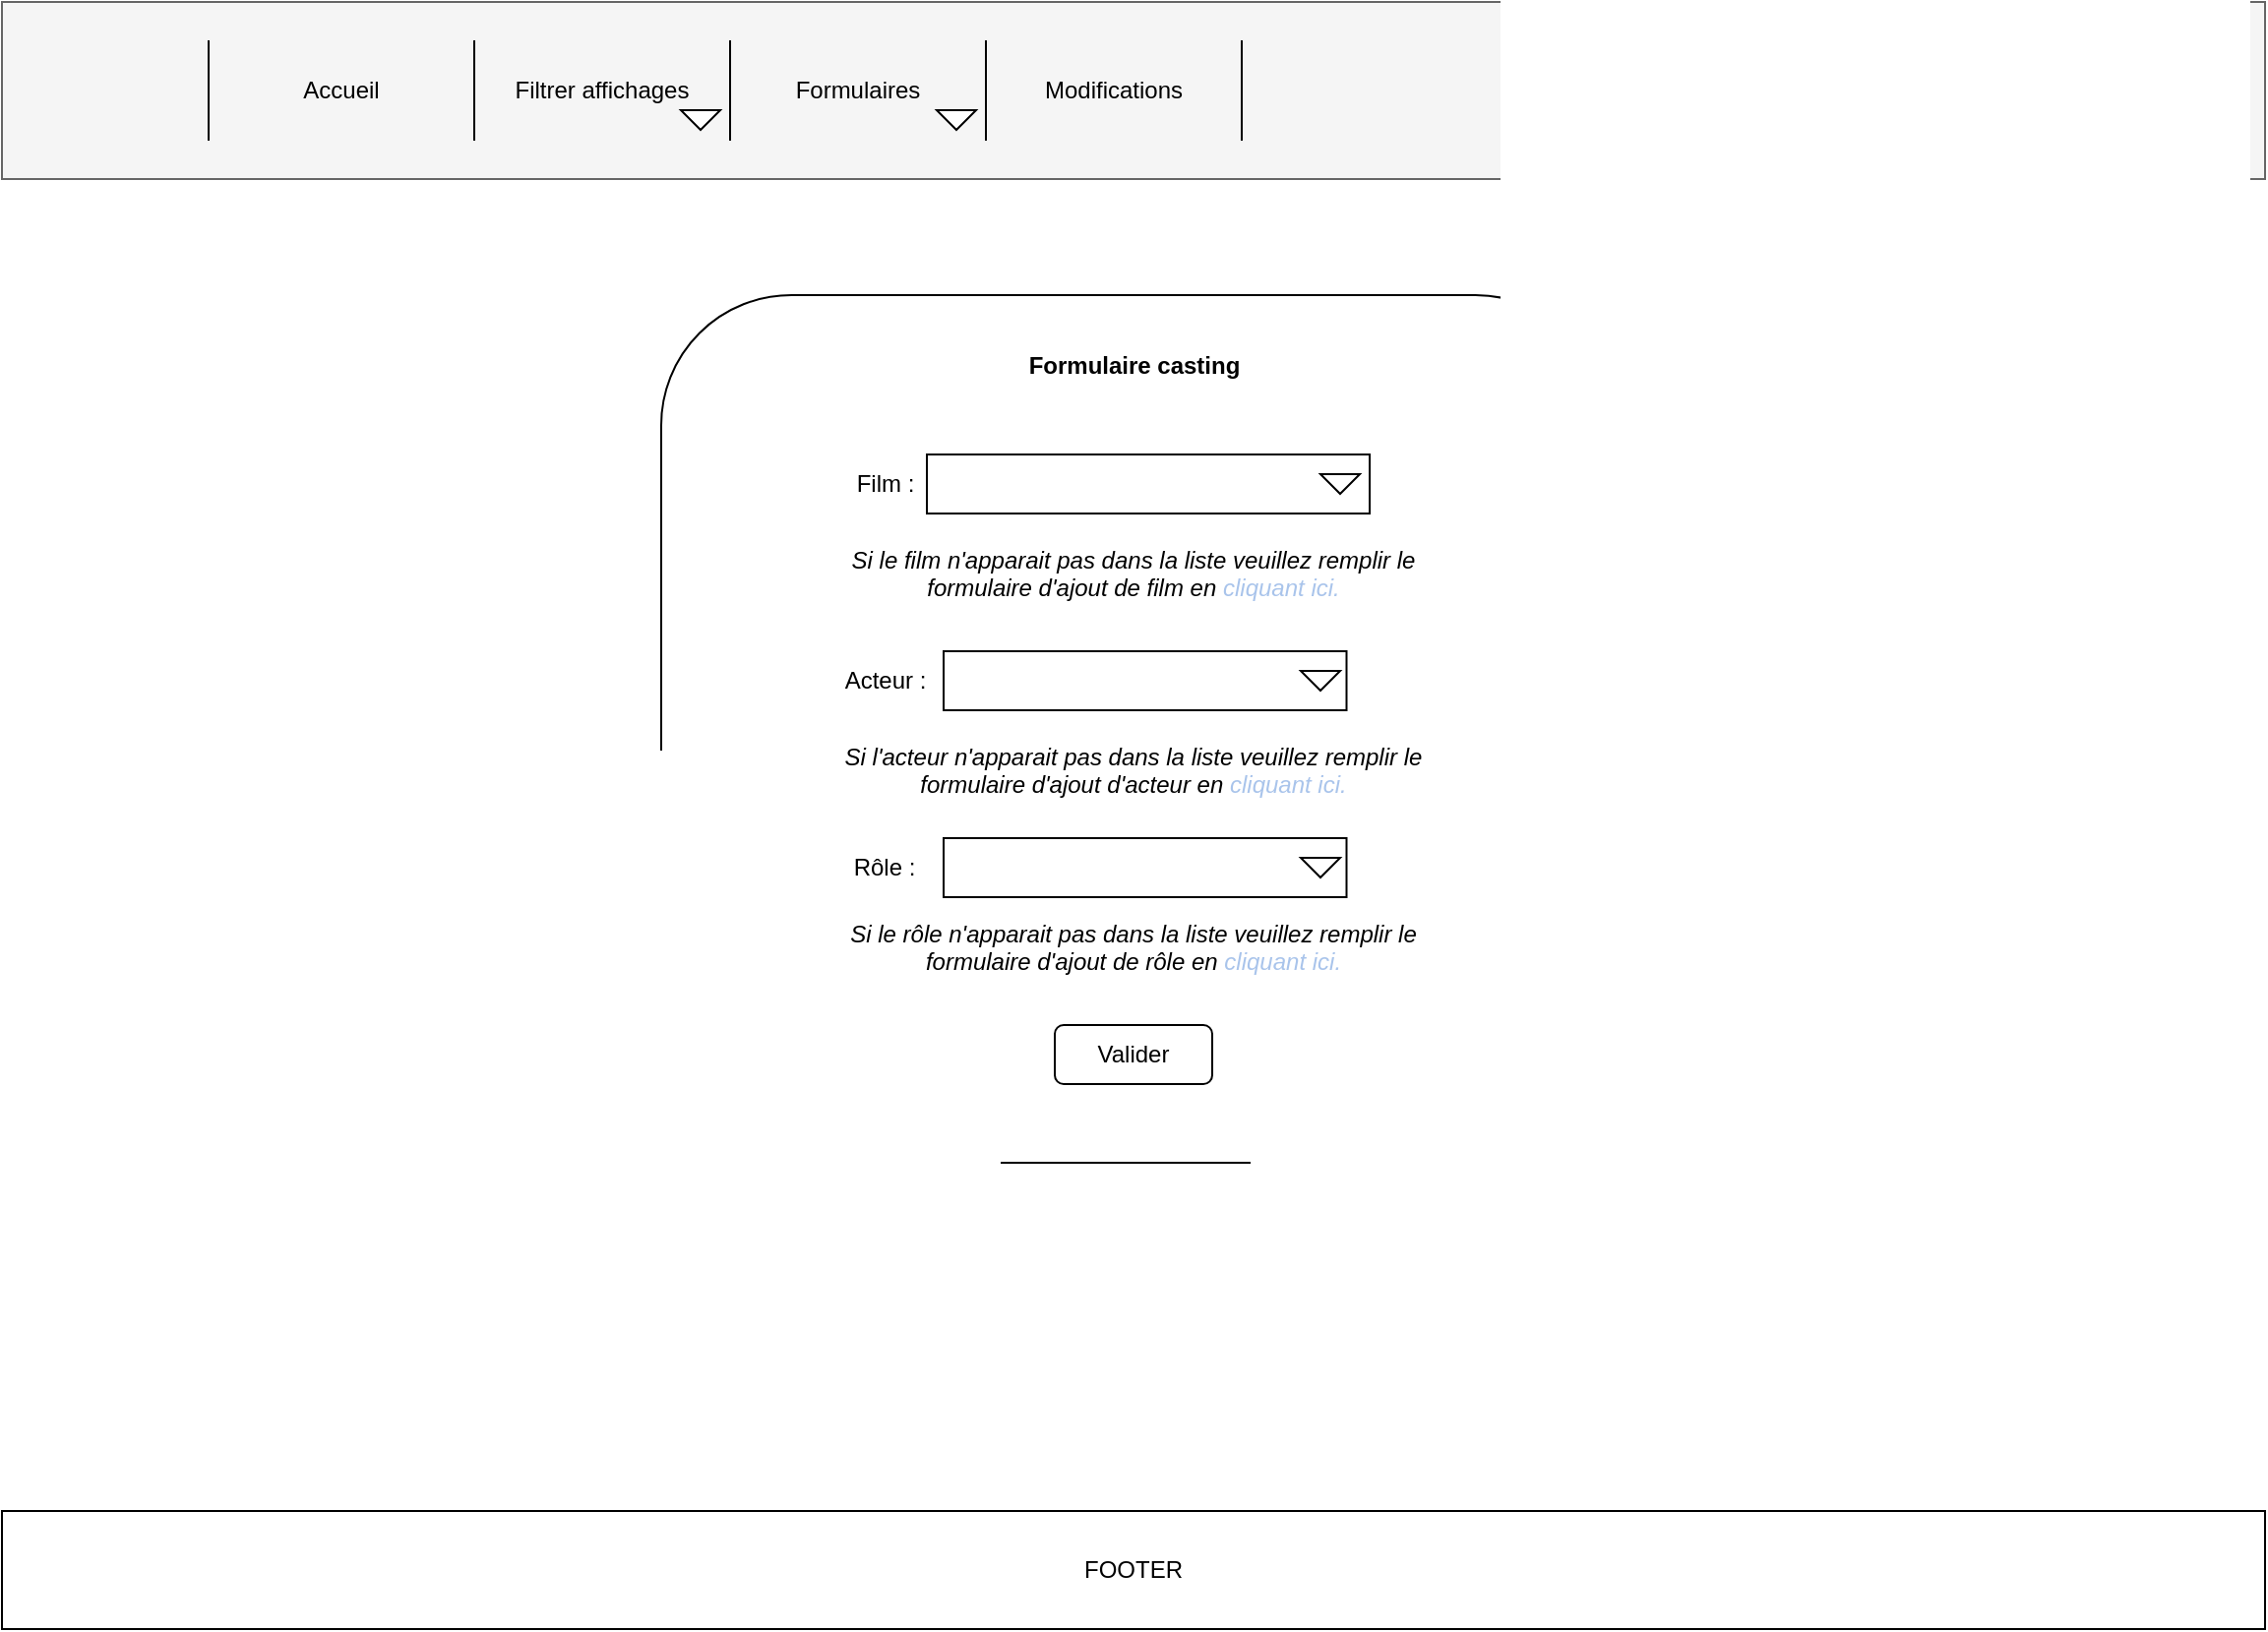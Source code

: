 <mxfile version="21.1.8" type="github">
  <diagram name="Page-1" id="1hrMliXUyaiEVK_QisMv">
    <mxGraphModel dx="1434" dy="754" grid="1" gridSize="10" guides="1" tooltips="1" connect="1" arrows="1" fold="1" page="1" pageScale="1" pageWidth="1169" pageHeight="827" math="0" shadow="0">
      <root>
        <mxCell id="0" />
        <mxCell id="1" parent="0" />
        <mxCell id="t0LKm3EGDs16AiwfEuaH-1" value="" style="rounded=0;whiteSpace=wrap;html=1;fillColor=#f5f5f5;fontColor=#333333;strokeColor=#666666;" vertex="1" parent="1">
          <mxGeometry x="10" width="1150" height="90" as="geometry" />
        </mxCell>
        <mxCell id="t0LKm3EGDs16AiwfEuaH-2" value="Filtrer affichages" style="shape=partialRectangle;whiteSpace=wrap;html=1;bottom=0;top=0;fillColor=none;" vertex="1" parent="1">
          <mxGeometry x="250" y="20" width="130" height="50" as="geometry" />
        </mxCell>
        <mxCell id="t0LKm3EGDs16AiwfEuaH-3" value="Formulaires" style="shape=partialRectangle;whiteSpace=wrap;html=1;bottom=0;top=0;fillColor=none;" vertex="1" parent="1">
          <mxGeometry x="380" y="20" width="130" height="50" as="geometry" />
        </mxCell>
        <mxCell id="t0LKm3EGDs16AiwfEuaH-4" value="Modifications" style="shape=partialRectangle;whiteSpace=wrap;html=1;bottom=0;top=0;fillColor=none;" vertex="1" parent="1">
          <mxGeometry x="510" y="20" width="130" height="50" as="geometry" />
        </mxCell>
        <mxCell id="t0LKm3EGDs16AiwfEuaH-5" value="&lt;p style=&quot;line-height: 120%;&quot;&gt;Accueil&lt;/p&gt;" style="shape=partialRectangle;whiteSpace=wrap;html=1;bottom=0;top=0;fillColor=none;" vertex="1" parent="1">
          <mxGeometry x="115" y="20" width="135" height="50" as="geometry" />
        </mxCell>
        <mxCell id="t0LKm3EGDs16AiwfEuaH-6" value="" style="triangle;whiteSpace=wrap;html=1;rotation=90;" vertex="1" parent="1">
          <mxGeometry x="360" y="50" width="10" height="20" as="geometry" />
        </mxCell>
        <mxCell id="t0LKm3EGDs16AiwfEuaH-7" value="" style="triangle;whiteSpace=wrap;html=1;rotation=90;" vertex="1" parent="1">
          <mxGeometry x="490" y="50" width="10" height="20" as="geometry" />
        </mxCell>
        <mxCell id="t0LKm3EGDs16AiwfEuaH-8" value="FOOTER" style="rounded=0;whiteSpace=wrap;html=1;resizeWidth=0;" vertex="1" parent="1">
          <mxGeometry x="10" y="767" width="1150" height="60" as="geometry" />
        </mxCell>
        <mxCell id="t0LKm3EGDs16AiwfEuaH-9" value="" style="rounded=1;whiteSpace=wrap;html=1;" vertex="1" parent="1">
          <mxGeometry x="345" y="149" width="480" height="441" as="geometry" />
        </mxCell>
        <mxCell id="t0LKm3EGDs16AiwfEuaH-10" value="" style="rounded=0;whiteSpace=wrap;html=1;" vertex="1" parent="1">
          <mxGeometry x="480" y="230" width="225" height="30" as="geometry" />
        </mxCell>
        <mxCell id="t0LKm3EGDs16AiwfEuaH-11" value="&lt;b&gt;Formulaire casting&lt;br&gt;&lt;/b&gt;" style="text;html=1;strokeColor=none;fillColor=none;align=center;verticalAlign=middle;whiteSpace=wrap;rounded=0;" vertex="1" parent="1">
          <mxGeometry x="471.75" y="170" width="226.5" height="30" as="geometry" />
        </mxCell>
        <mxCell id="t0LKm3EGDs16AiwfEuaH-12" value="Film :" style="text;html=1;strokeColor=none;fillColor=none;align=center;verticalAlign=middle;whiteSpace=wrap;rounded=0;" vertex="1" parent="1">
          <mxGeometry x="428.5" y="230" width="60" height="30" as="geometry" />
        </mxCell>
        <mxCell id="t0LKm3EGDs16AiwfEuaH-13" value="Acteur :" style="text;html=1;strokeColor=none;fillColor=none;align=center;verticalAlign=middle;whiteSpace=wrap;rounded=0;" vertex="1" parent="1">
          <mxGeometry x="428.5" y="330" width="60" height="30" as="geometry" />
        </mxCell>
        <mxCell id="t0LKm3EGDs16AiwfEuaH-14" value="" style="rounded=0;whiteSpace=wrap;html=1;" vertex="1" parent="1">
          <mxGeometry x="488.5" y="330" width="204.75" height="30" as="geometry" />
        </mxCell>
        <mxCell id="t0LKm3EGDs16AiwfEuaH-17" value="Rôle :" style="text;html=1;strokeColor=none;fillColor=none;align=center;verticalAlign=middle;whiteSpace=wrap;rounded=0;" vertex="1" parent="1">
          <mxGeometry x="402" y="425" width="113" height="30" as="geometry" />
        </mxCell>
        <mxCell id="t0LKm3EGDs16AiwfEuaH-20" value="Valider" style="rounded=1;whiteSpace=wrap;html=1;" vertex="1" parent="1">
          <mxGeometry x="545" y="520" width="80" height="30" as="geometry" />
        </mxCell>
        <mxCell id="t0LKm3EGDs16AiwfEuaH-29" value="" style="triangle;whiteSpace=wrap;html=1;rotation=90;" vertex="1" parent="1">
          <mxGeometry x="685" y="235" width="10" height="20" as="geometry" />
        </mxCell>
        <mxCell id="t0LKm3EGDs16AiwfEuaH-31" value="" style="triangle;whiteSpace=wrap;html=1;rotation=90;" vertex="1" parent="1">
          <mxGeometry x="675" y="335" width="10" height="20" as="geometry" />
        </mxCell>
        <mxCell id="t0LKm3EGDs16AiwfEuaH-33" value="&lt;div align=&quot;center&quot;&gt;&lt;i&gt;Si le film n&#39;apparait pas dans la liste veuillez remplir le formulaire d&#39;ajout de film en &lt;font color=&quot;#a9c4eb&quot;&gt;cliquant ici.&lt;/font&gt;&lt;/i&gt;&lt;/div&gt;" style="text;whiteSpace=wrap;html=1;align=center;" vertex="1" parent="1">
          <mxGeometry x="425" y="270" width="320" height="50" as="geometry" />
        </mxCell>
        <mxCell id="t0LKm3EGDs16AiwfEuaH-35" value="&lt;div align=&quot;center&quot;&gt;&lt;i&gt;Si l&#39;acteur n&#39;apparait pas dans la liste veuillez remplir le formulaire d&#39;ajout d&#39;acteur en &lt;font color=&quot;#a9c4eb&quot;&gt;cliquant ici.&lt;/font&gt;&lt;/i&gt;&lt;/div&gt;" style="text;whiteSpace=wrap;html=1;align=center;" vertex="1" parent="1">
          <mxGeometry x="425" y="370" width="320" height="50" as="geometry" />
        </mxCell>
        <mxCell id="t0LKm3EGDs16AiwfEuaH-36" value="" style="rounded=0;whiteSpace=wrap;html=1;" vertex="1" parent="1">
          <mxGeometry x="488.5" y="425" width="204.75" height="30" as="geometry" />
        </mxCell>
        <mxCell id="t0LKm3EGDs16AiwfEuaH-37" value="" style="triangle;whiteSpace=wrap;html=1;rotation=90;" vertex="1" parent="1">
          <mxGeometry x="675" y="430" width="10" height="20" as="geometry" />
        </mxCell>
        <mxCell id="t0LKm3EGDs16AiwfEuaH-38" value="&lt;div align=&quot;center&quot;&gt;&lt;i&gt;Si le rôle n&#39;apparait pas dans la liste veuillez remplir le formulaire d&#39;ajout de rôle en &lt;font color=&quot;#a9c4eb&quot;&gt;cliquant ici.&lt;/font&gt;&lt;/i&gt;&lt;/div&gt;" style="text;whiteSpace=wrap;html=1;align=center;" vertex="1" parent="1">
          <mxGeometry x="425" y="460" width="320" height="50" as="geometry" />
        </mxCell>
      </root>
    </mxGraphModel>
  </diagram>
</mxfile>
